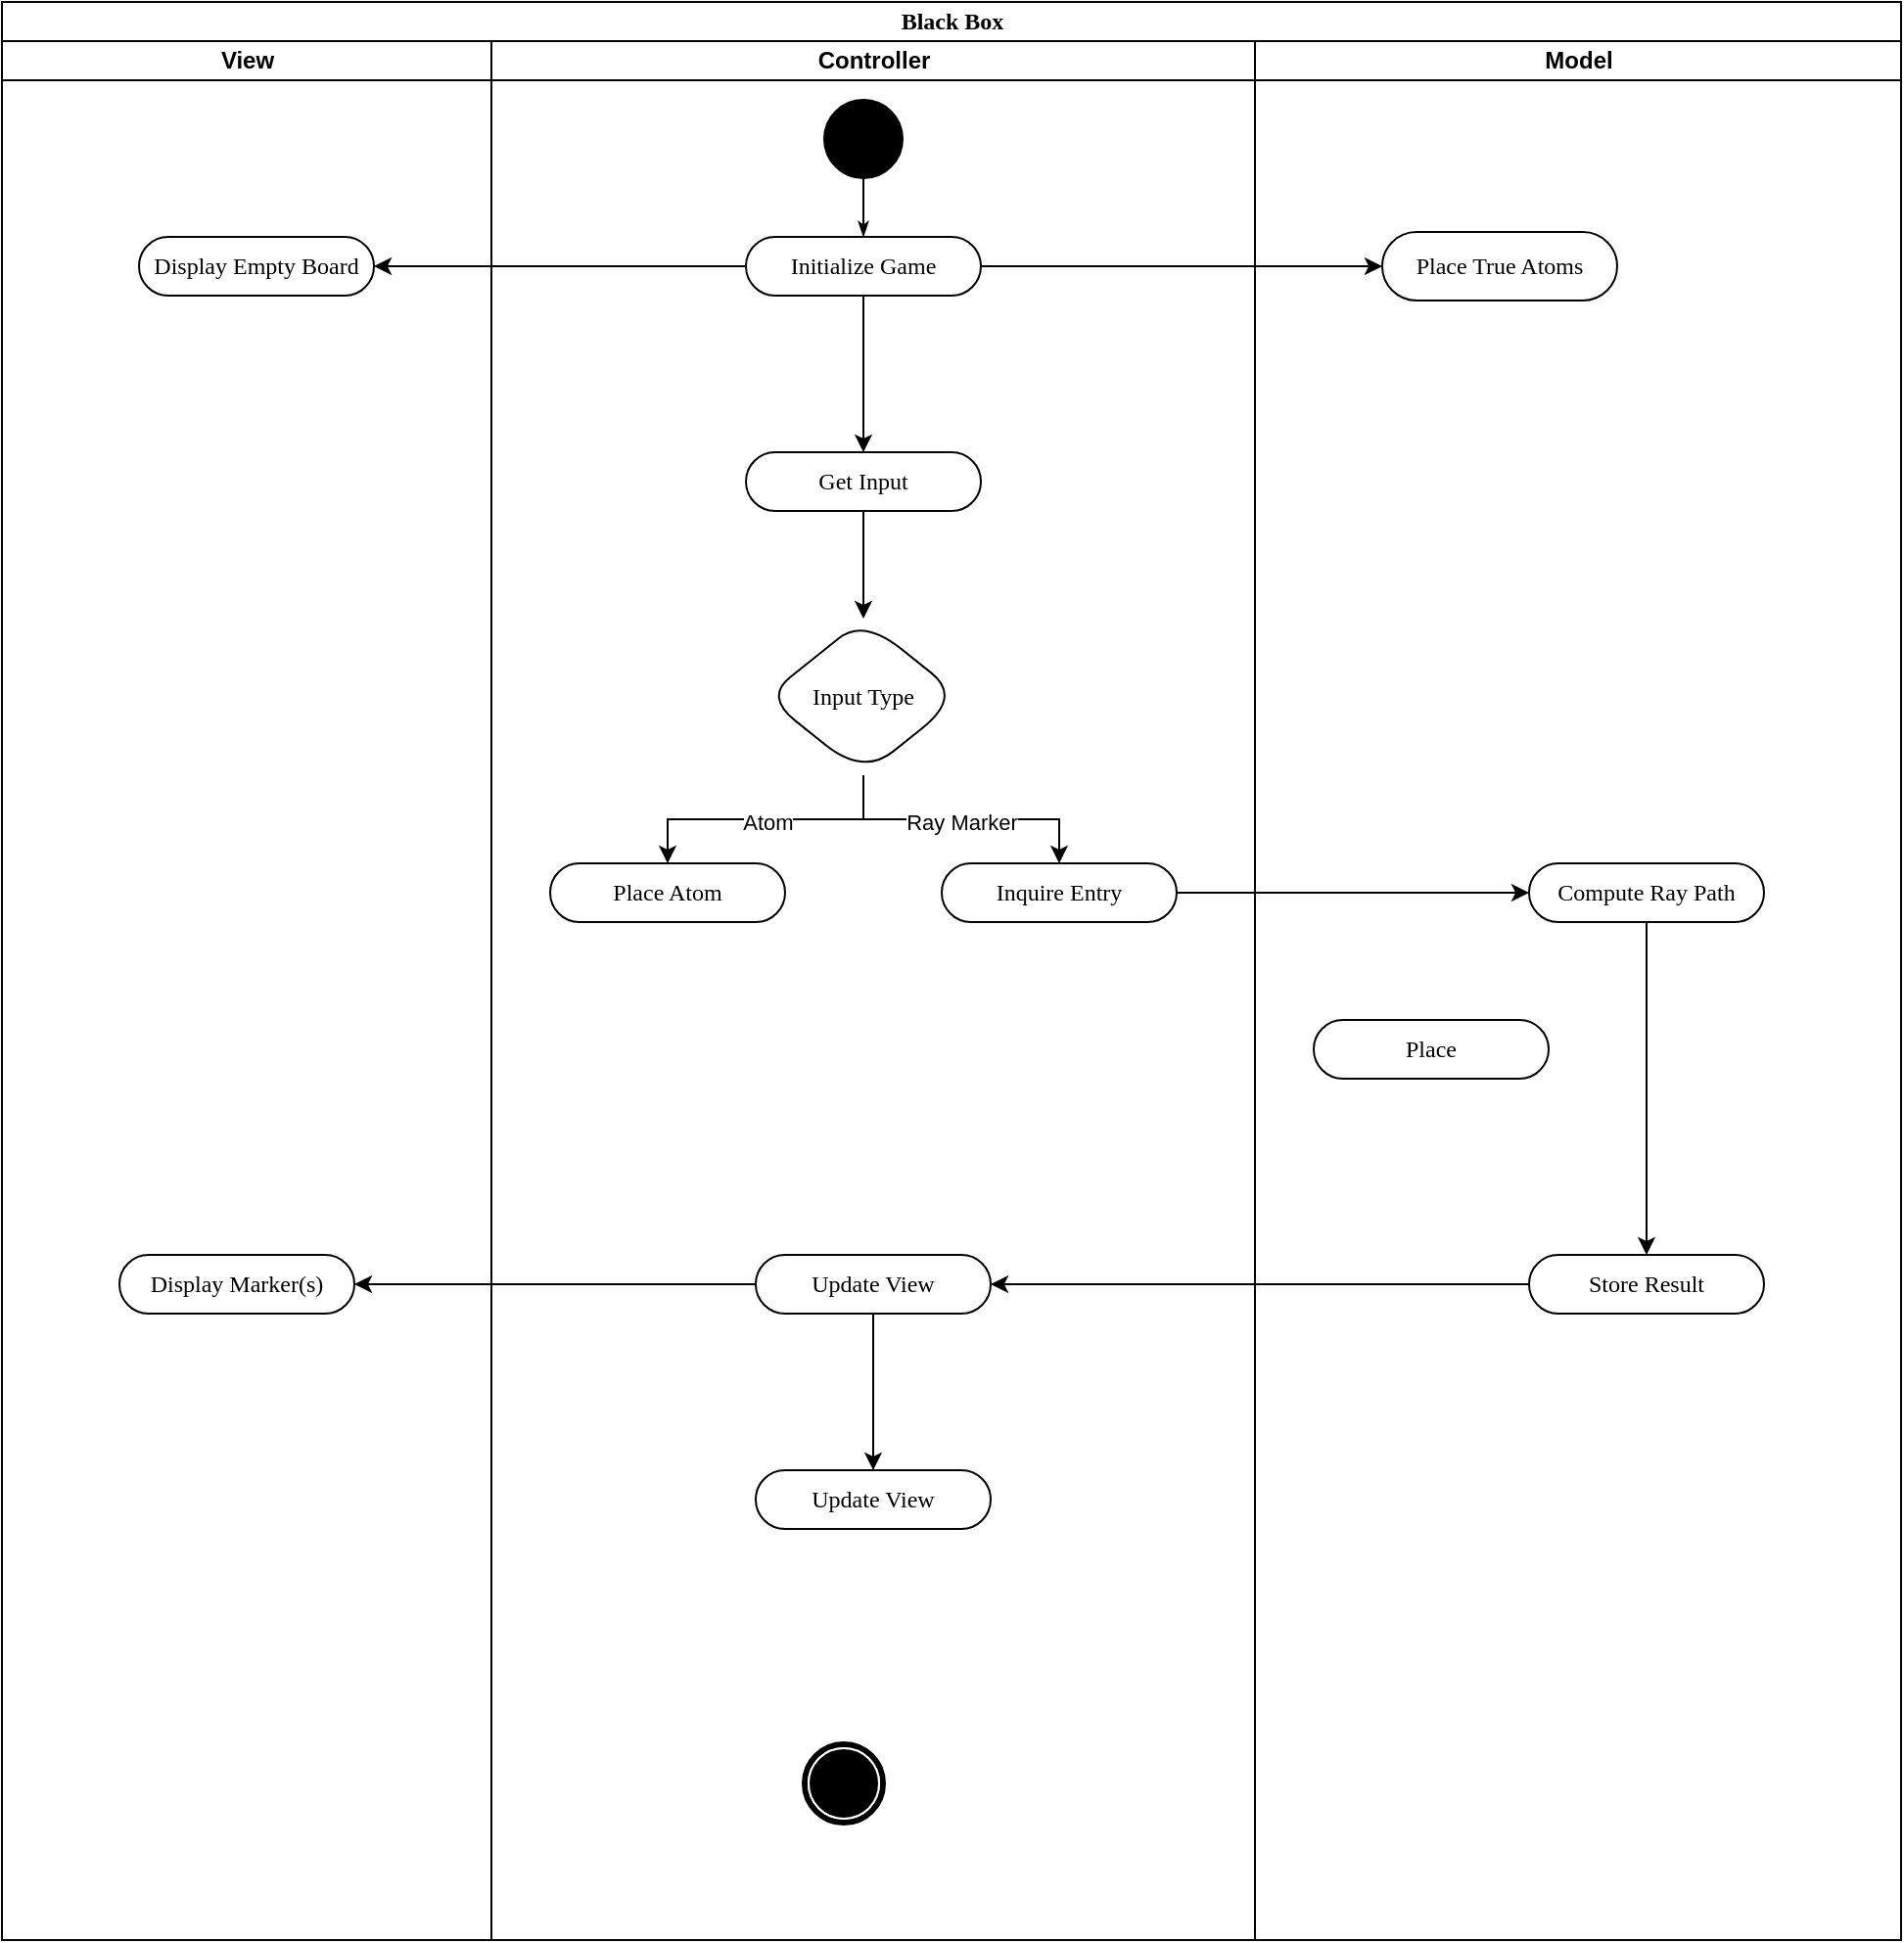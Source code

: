 <mxfile version="23.1.1" type="github">
  <diagram name="Page-1" id="0783ab3e-0a74-02c8-0abd-f7b4e66b4bec">
    <mxGraphModel dx="1434" dy="748" grid="1" gridSize="10" guides="1" tooltips="1" connect="1" arrows="1" fold="1" page="1" pageScale="1" pageWidth="850" pageHeight="1100" background="none" math="0" shadow="0">
      <root>
        <mxCell id="0" />
        <mxCell id="1" parent="0" />
        <mxCell id="1c1d494c118603dd-1" value="Black Box" style="swimlane;html=1;childLayout=stackLayout;startSize=20;rounded=0;shadow=0;comic=0;labelBackgroundColor=none;strokeWidth=1;fontFamily=Verdana;fontSize=12;align=center;" parent="1" vertex="1">
          <mxGeometry x="40" y="10" width="970" height="990" as="geometry" />
        </mxCell>
        <mxCell id="1c1d494c118603dd-2" value="View" style="swimlane;html=1;startSize=20;" parent="1c1d494c118603dd-1" vertex="1">
          <mxGeometry y="20" width="250" height="970" as="geometry" />
        </mxCell>
        <mxCell id="v7n7yxavQnf9r9IGpCqJ-3" value="Display Empty Board" style="rounded=1;whiteSpace=wrap;html=1;shadow=0;comic=0;labelBackgroundColor=none;strokeWidth=1;fontFamily=Verdana;fontSize=12;align=center;arcSize=50;" vertex="1" parent="1c1d494c118603dd-2">
          <mxGeometry x="70" y="100" width="120" height="30" as="geometry" />
        </mxCell>
        <mxCell id="1c1d494c118603dd-3" value="Controller" style="swimlane;html=1;startSize=20;" parent="1c1d494c118603dd-1" vertex="1">
          <mxGeometry x="250" y="20" width="390" height="970" as="geometry" />
        </mxCell>
        <mxCell id="60571a20871a0731-4" value="" style="ellipse;whiteSpace=wrap;html=1;rounded=0;shadow=0;comic=0;labelBackgroundColor=none;strokeWidth=1;fillColor=#000000;fontFamily=Verdana;fontSize=12;align=center;" parent="1c1d494c118603dd-3" vertex="1">
          <mxGeometry x="170" y="30" width="40" height="40" as="geometry" />
        </mxCell>
        <mxCell id="v7n7yxavQnf9r9IGpCqJ-6" value="" style="edgeStyle=orthogonalEdgeStyle;rounded=0;orthogonalLoop=1;jettySize=auto;html=1;" edge="1" parent="1c1d494c118603dd-3" source="60571a20871a0731-8" target="v7n7yxavQnf9r9IGpCqJ-5">
          <mxGeometry relative="1" as="geometry" />
        </mxCell>
        <mxCell id="60571a20871a0731-8" value="Initialize Game" style="rounded=1;whiteSpace=wrap;html=1;shadow=0;comic=0;labelBackgroundColor=none;strokeWidth=1;fontFamily=Verdana;fontSize=12;align=center;arcSize=50;" parent="1c1d494c118603dd-3" vertex="1">
          <mxGeometry x="130" y="100" width="120" height="30" as="geometry" />
        </mxCell>
        <mxCell id="1c1d494c118603dd-27" style="edgeStyle=orthogonalEdgeStyle;rounded=0;html=1;labelBackgroundColor=none;startArrow=none;startFill=0;startSize=5;endArrow=classicThin;endFill=1;endSize=5;jettySize=auto;orthogonalLoop=1;strokeWidth=1;fontFamily=Verdana;fontSize=12" parent="1c1d494c118603dd-3" source="60571a20871a0731-4" target="60571a20871a0731-8" edge="1">
          <mxGeometry relative="1" as="geometry" />
        </mxCell>
        <mxCell id="60571a20871a0731-5" value="" style="shape=mxgraph.bpmn.shape;html=1;verticalLabelPosition=bottom;labelBackgroundColor=#ffffff;verticalAlign=top;perimeter=ellipsePerimeter;outline=end;symbol=terminate;rounded=0;shadow=0;comic=0;strokeWidth=1;fontFamily=Verdana;fontSize=12;align=center;" parent="1c1d494c118603dd-3" vertex="1">
          <mxGeometry x="160" y="870" width="40" height="40" as="geometry" />
        </mxCell>
        <mxCell id="v7n7yxavQnf9r9IGpCqJ-20" value="" style="edgeStyle=orthogonalEdgeStyle;rounded=0;orthogonalLoop=1;jettySize=auto;html=1;" edge="1" parent="1c1d494c118603dd-3" source="v7n7yxavQnf9r9IGpCqJ-5" target="v7n7yxavQnf9r9IGpCqJ-19">
          <mxGeometry relative="1" as="geometry" />
        </mxCell>
        <mxCell id="v7n7yxavQnf9r9IGpCqJ-5" value="Get Input" style="rounded=1;whiteSpace=wrap;html=1;shadow=0;comic=0;labelBackgroundColor=none;strokeWidth=1;fontFamily=Verdana;fontSize=12;align=center;arcSize=50;" vertex="1" parent="1c1d494c118603dd-3">
          <mxGeometry x="130" y="210" width="120" height="30" as="geometry" />
        </mxCell>
        <mxCell id="v7n7yxavQnf9r9IGpCqJ-22" value="" style="edgeStyle=orthogonalEdgeStyle;rounded=0;orthogonalLoop=1;jettySize=auto;html=1;" edge="1" parent="1c1d494c118603dd-3" source="v7n7yxavQnf9r9IGpCqJ-19" target="v7n7yxavQnf9r9IGpCqJ-21">
          <mxGeometry relative="1" as="geometry" />
        </mxCell>
        <mxCell id="v7n7yxavQnf9r9IGpCqJ-23" value="&lt;div&gt;Atom&lt;/div&gt;" style="edgeLabel;html=1;align=center;verticalAlign=middle;resizable=0;points=[];" vertex="1" connectable="0" parent="v7n7yxavQnf9r9IGpCqJ-22">
          <mxGeometry x="-0.4" y="1" relative="1" as="geometry">
            <mxPoint x="-28" as="offset" />
          </mxGeometry>
        </mxCell>
        <mxCell id="v7n7yxavQnf9r9IGpCqJ-25" value="" style="edgeStyle=orthogonalEdgeStyle;rounded=0;orthogonalLoop=1;jettySize=auto;html=1;" edge="1" parent="1c1d494c118603dd-3" source="v7n7yxavQnf9r9IGpCqJ-19" target="v7n7yxavQnf9r9IGpCqJ-24">
          <mxGeometry relative="1" as="geometry" />
        </mxCell>
        <mxCell id="v7n7yxavQnf9r9IGpCqJ-26" value="&lt;div&gt;Ray Marker&lt;/div&gt;" style="edgeLabel;html=1;align=center;verticalAlign=middle;resizable=0;points=[];" vertex="1" connectable="0" parent="v7n7yxavQnf9r9IGpCqJ-25">
          <mxGeometry relative="1" as="geometry">
            <mxPoint y="1" as="offset" />
          </mxGeometry>
        </mxCell>
        <mxCell id="v7n7yxavQnf9r9IGpCqJ-19" value="Input Type" style="rhombus;whiteSpace=wrap;html=1;fontFamily=Verdana;rounded=1;shadow=0;comic=0;labelBackgroundColor=none;strokeWidth=1;arcSize=50;" vertex="1" parent="1c1d494c118603dd-3">
          <mxGeometry x="140" y="295" width="100" height="80" as="geometry" />
        </mxCell>
        <mxCell id="v7n7yxavQnf9r9IGpCqJ-15" value="Display Marker(s)" style="rounded=1;whiteSpace=wrap;html=1;shadow=0;comic=0;labelBackgroundColor=none;strokeWidth=1;fontFamily=Verdana;fontSize=12;align=center;arcSize=50;" vertex="1" parent="1c1d494c118603dd-3">
          <mxGeometry x="-190" y="620" width="120" height="30" as="geometry" />
        </mxCell>
        <mxCell id="v7n7yxavQnf9r9IGpCqJ-18" value="" style="edgeStyle=orthogonalEdgeStyle;rounded=0;orthogonalLoop=1;jettySize=auto;html=1;" edge="1" parent="1c1d494c118603dd-3" source="v7n7yxavQnf9r9IGpCqJ-13" target="v7n7yxavQnf9r9IGpCqJ-17">
          <mxGeometry relative="1" as="geometry" />
        </mxCell>
        <mxCell id="v7n7yxavQnf9r9IGpCqJ-13" value="Update View" style="rounded=1;whiteSpace=wrap;html=1;shadow=0;comic=0;labelBackgroundColor=none;strokeWidth=1;fontFamily=Verdana;fontSize=12;align=center;arcSize=50;" vertex="1" parent="1c1d494c118603dd-3">
          <mxGeometry x="135" y="620" width="120" height="30" as="geometry" />
        </mxCell>
        <mxCell id="v7n7yxavQnf9r9IGpCqJ-17" value="Update View" style="rounded=1;whiteSpace=wrap;html=1;shadow=0;comic=0;labelBackgroundColor=none;strokeWidth=1;fontFamily=Verdana;fontSize=12;align=center;arcSize=50;" vertex="1" parent="1c1d494c118603dd-3">
          <mxGeometry x="135" y="730" width="120" height="30" as="geometry" />
        </mxCell>
        <mxCell id="v7n7yxavQnf9r9IGpCqJ-16" value="" style="edgeStyle=orthogonalEdgeStyle;rounded=0;orthogonalLoop=1;jettySize=auto;html=1;" edge="1" parent="1c1d494c118603dd-3" source="v7n7yxavQnf9r9IGpCqJ-13" target="v7n7yxavQnf9r9IGpCqJ-15">
          <mxGeometry relative="1" as="geometry" />
        </mxCell>
        <mxCell id="v7n7yxavQnf9r9IGpCqJ-21" value="Place Atom" style="whiteSpace=wrap;html=1;fontFamily=Verdana;rounded=1;shadow=0;comic=0;labelBackgroundColor=none;strokeWidth=1;arcSize=50;" vertex="1" parent="1c1d494c118603dd-3">
          <mxGeometry x="30" y="420" width="120" height="30" as="geometry" />
        </mxCell>
        <mxCell id="v7n7yxavQnf9r9IGpCqJ-24" value="Inquire Entry" style="whiteSpace=wrap;html=1;fontFamily=Verdana;rounded=1;shadow=0;comic=0;labelBackgroundColor=none;strokeWidth=1;arcSize=50;" vertex="1" parent="1c1d494c118603dd-3">
          <mxGeometry x="230" y="420" width="120" height="30" as="geometry" />
        </mxCell>
        <mxCell id="1c1d494c118603dd-4" value="Model" style="swimlane;html=1;startSize=20;" parent="1c1d494c118603dd-1" vertex="1">
          <mxGeometry x="640" y="20" width="330" height="970" as="geometry" />
        </mxCell>
        <mxCell id="v7n7yxavQnf9r9IGpCqJ-1" value="Place True Atoms" style="whiteSpace=wrap;html=1;fontFamily=Verdana;rounded=1;shadow=0;comic=0;labelBackgroundColor=none;strokeWidth=1;arcSize=50;" vertex="1" parent="1c1d494c118603dd-4">
          <mxGeometry x="65" y="97.5" width="120" height="35" as="geometry" />
        </mxCell>
        <mxCell id="v7n7yxavQnf9r9IGpCqJ-9" value="Compute Ray Path" style="rounded=1;whiteSpace=wrap;html=1;shadow=0;comic=0;labelBackgroundColor=none;strokeWidth=1;fontFamily=Verdana;fontSize=12;align=center;arcSize=50;" vertex="1" parent="1c1d494c118603dd-4">
          <mxGeometry x="140" y="420" width="120" height="30" as="geometry" />
        </mxCell>
        <mxCell id="v7n7yxavQnf9r9IGpCqJ-11" value="Store Result" style="rounded=1;whiteSpace=wrap;html=1;shadow=0;comic=0;labelBackgroundColor=none;strokeWidth=1;fontFamily=Verdana;fontSize=12;align=center;arcSize=50;" vertex="1" parent="1c1d494c118603dd-4">
          <mxGeometry x="140" y="620" width="120" height="30" as="geometry" />
        </mxCell>
        <mxCell id="v7n7yxavQnf9r9IGpCqJ-12" value="" style="edgeStyle=orthogonalEdgeStyle;rounded=0;orthogonalLoop=1;jettySize=auto;html=1;" edge="1" parent="1c1d494c118603dd-4" source="v7n7yxavQnf9r9IGpCqJ-9" target="v7n7yxavQnf9r9IGpCqJ-11">
          <mxGeometry relative="1" as="geometry" />
        </mxCell>
        <mxCell id="v7n7yxavQnf9r9IGpCqJ-32" value="Place " style="rounded=1;whiteSpace=wrap;html=1;shadow=0;comic=0;labelBackgroundColor=none;strokeWidth=1;fontFamily=Verdana;fontSize=12;align=center;arcSize=50;" vertex="1" parent="1c1d494c118603dd-4">
          <mxGeometry x="30" y="500" width="120" height="30" as="geometry" />
        </mxCell>
        <mxCell id="v7n7yxavQnf9r9IGpCqJ-2" value="" style="edgeStyle=orthogonalEdgeStyle;rounded=0;orthogonalLoop=1;jettySize=auto;html=1;" edge="1" parent="1c1d494c118603dd-1" source="60571a20871a0731-8" target="v7n7yxavQnf9r9IGpCqJ-1">
          <mxGeometry relative="1" as="geometry" />
        </mxCell>
        <mxCell id="v7n7yxavQnf9r9IGpCqJ-4" value="" style="edgeStyle=orthogonalEdgeStyle;rounded=0;orthogonalLoop=1;jettySize=auto;html=1;" edge="1" parent="1c1d494c118603dd-1" source="60571a20871a0731-8" target="v7n7yxavQnf9r9IGpCqJ-3">
          <mxGeometry relative="1" as="geometry" />
        </mxCell>
        <mxCell id="v7n7yxavQnf9r9IGpCqJ-29" style="edgeStyle=orthogonalEdgeStyle;rounded=0;orthogonalLoop=1;jettySize=auto;html=1;entryX=0;entryY=0.5;entryDx=0;entryDy=0;" edge="1" parent="1c1d494c118603dd-1" source="v7n7yxavQnf9r9IGpCqJ-24" target="v7n7yxavQnf9r9IGpCqJ-9">
          <mxGeometry relative="1" as="geometry" />
        </mxCell>
        <mxCell id="v7n7yxavQnf9r9IGpCqJ-14" value="" style="edgeStyle=orthogonalEdgeStyle;rounded=0;orthogonalLoop=1;jettySize=auto;html=1;" edge="1" parent="1c1d494c118603dd-1" source="v7n7yxavQnf9r9IGpCqJ-11" target="v7n7yxavQnf9r9IGpCqJ-13">
          <mxGeometry relative="1" as="geometry" />
        </mxCell>
      </root>
    </mxGraphModel>
  </diagram>
</mxfile>
